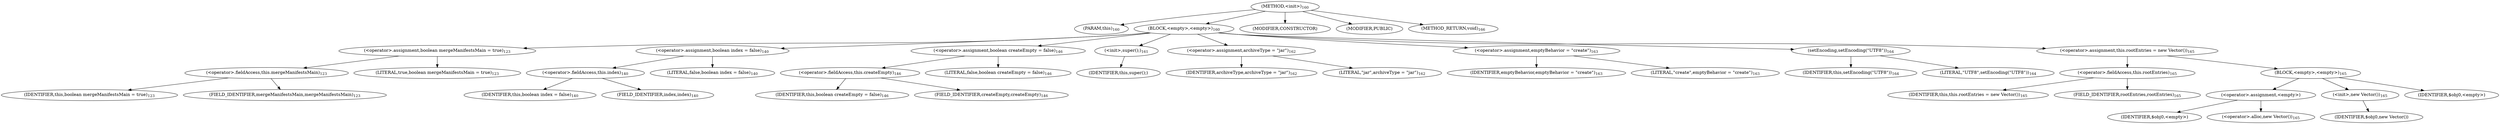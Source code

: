 digraph "&lt;init&gt;" {  
"151" [label = <(METHOD,&lt;init&gt;)<SUB>160</SUB>> ]
"4" [label = <(PARAM,this)<SUB>160</SUB>> ]
"152" [label = <(BLOCK,&lt;empty&gt;,&lt;empty&gt;)<SUB>160</SUB>> ]
"153" [label = <(&lt;operator&gt;.assignment,boolean mergeManifestsMain = true)<SUB>123</SUB>> ]
"154" [label = <(&lt;operator&gt;.fieldAccess,this.mergeManifestsMain)<SUB>123</SUB>> ]
"155" [label = <(IDENTIFIER,this,boolean mergeManifestsMain = true)<SUB>123</SUB>> ]
"156" [label = <(FIELD_IDENTIFIER,mergeManifestsMain,mergeManifestsMain)<SUB>123</SUB>> ]
"157" [label = <(LITERAL,true,boolean mergeManifestsMain = true)<SUB>123</SUB>> ]
"158" [label = <(&lt;operator&gt;.assignment,boolean index = false)<SUB>140</SUB>> ]
"159" [label = <(&lt;operator&gt;.fieldAccess,this.index)<SUB>140</SUB>> ]
"160" [label = <(IDENTIFIER,this,boolean index = false)<SUB>140</SUB>> ]
"161" [label = <(FIELD_IDENTIFIER,index,index)<SUB>140</SUB>> ]
"162" [label = <(LITERAL,false,boolean index = false)<SUB>140</SUB>> ]
"163" [label = <(&lt;operator&gt;.assignment,boolean createEmpty = false)<SUB>146</SUB>> ]
"164" [label = <(&lt;operator&gt;.fieldAccess,this.createEmpty)<SUB>146</SUB>> ]
"165" [label = <(IDENTIFIER,this,boolean createEmpty = false)<SUB>146</SUB>> ]
"166" [label = <(FIELD_IDENTIFIER,createEmpty,createEmpty)<SUB>146</SUB>> ]
"167" [label = <(LITERAL,false,boolean createEmpty = false)<SUB>146</SUB>> ]
"168" [label = <(&lt;init&gt;,super();)<SUB>161</SUB>> ]
"3" [label = <(IDENTIFIER,this,super();)> ]
"169" [label = <(&lt;operator&gt;.assignment,archiveType = &quot;jar&quot;)<SUB>162</SUB>> ]
"170" [label = <(IDENTIFIER,archiveType,archiveType = &quot;jar&quot;)<SUB>162</SUB>> ]
"171" [label = <(LITERAL,&quot;jar&quot;,archiveType = &quot;jar&quot;)<SUB>162</SUB>> ]
"172" [label = <(&lt;operator&gt;.assignment,emptyBehavior = &quot;create&quot;)<SUB>163</SUB>> ]
"173" [label = <(IDENTIFIER,emptyBehavior,emptyBehavior = &quot;create&quot;)<SUB>163</SUB>> ]
"174" [label = <(LITERAL,&quot;create&quot;,emptyBehavior = &quot;create&quot;)<SUB>163</SUB>> ]
"175" [label = <(setEncoding,setEncoding(&quot;UTF8&quot;))<SUB>164</SUB>> ]
"5" [label = <(IDENTIFIER,this,setEncoding(&quot;UTF8&quot;))<SUB>164</SUB>> ]
"176" [label = <(LITERAL,&quot;UTF8&quot;,setEncoding(&quot;UTF8&quot;))<SUB>164</SUB>> ]
"177" [label = <(&lt;operator&gt;.assignment,this.rootEntries = new Vector())<SUB>165</SUB>> ]
"178" [label = <(&lt;operator&gt;.fieldAccess,this.rootEntries)<SUB>165</SUB>> ]
"179" [label = <(IDENTIFIER,this,this.rootEntries = new Vector())<SUB>165</SUB>> ]
"180" [label = <(FIELD_IDENTIFIER,rootEntries,rootEntries)<SUB>165</SUB>> ]
"181" [label = <(BLOCK,&lt;empty&gt;,&lt;empty&gt;)<SUB>165</SUB>> ]
"182" [label = <(&lt;operator&gt;.assignment,&lt;empty&gt;)> ]
"183" [label = <(IDENTIFIER,$obj0,&lt;empty&gt;)> ]
"184" [label = <(&lt;operator&gt;.alloc,new Vector())<SUB>165</SUB>> ]
"185" [label = <(&lt;init&gt;,new Vector())<SUB>165</SUB>> ]
"186" [label = <(IDENTIFIER,$obj0,new Vector())> ]
"187" [label = <(IDENTIFIER,$obj0,&lt;empty&gt;)> ]
"188" [label = <(MODIFIER,CONSTRUCTOR)> ]
"189" [label = <(MODIFIER,PUBLIC)> ]
"190" [label = <(METHOD_RETURN,void)<SUB>166</SUB>> ]
  "151" -> "4" 
  "151" -> "152" 
  "151" -> "188" 
  "151" -> "189" 
  "151" -> "190" 
  "152" -> "153" 
  "152" -> "158" 
  "152" -> "163" 
  "152" -> "168" 
  "152" -> "169" 
  "152" -> "172" 
  "152" -> "175" 
  "152" -> "177" 
  "153" -> "154" 
  "153" -> "157" 
  "154" -> "155" 
  "154" -> "156" 
  "158" -> "159" 
  "158" -> "162" 
  "159" -> "160" 
  "159" -> "161" 
  "163" -> "164" 
  "163" -> "167" 
  "164" -> "165" 
  "164" -> "166" 
  "168" -> "3" 
  "169" -> "170" 
  "169" -> "171" 
  "172" -> "173" 
  "172" -> "174" 
  "175" -> "5" 
  "175" -> "176" 
  "177" -> "178" 
  "177" -> "181" 
  "178" -> "179" 
  "178" -> "180" 
  "181" -> "182" 
  "181" -> "185" 
  "181" -> "187" 
  "182" -> "183" 
  "182" -> "184" 
  "185" -> "186" 
}

